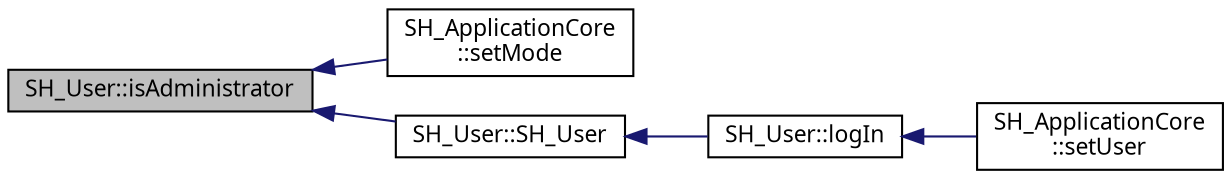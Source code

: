 digraph "SH_User::isAdministrator"
{
 // INTERACTIVE_SVG=YES
  bgcolor="transparent";
  edge [fontname="Verdana",fontsize="11",labelfontname="Verdana",labelfontsize="11"];
  node [fontname="Verdana",fontsize="11",shape=record];
  rankdir="LR";
  Node1 [label="SH_User::isAdministrator",height=0.2,width=0.4,color="black", fillcolor="grey75", style="filled" fontcolor="black"];
  Node1 -> Node2 [dir="back",color="midnightblue",fontsize="11",style="solid",fontname="Verdana"];
  Node2 [label="SH_ApplicationCore\l::setMode",height=0.2,width=0.4,color="black",URL="$classSH__ApplicationCore.html#aeb87d289ccc9c8209928f23cf8a02ead"];
  Node1 -> Node3 [dir="back",color="midnightblue",fontsize="11",style="solid",fontname="Verdana"];
  Node3 [label="SH_User::SH_User",height=0.2,width=0.4,color="black",URL="$classSH__User.html#a96c0ebb3f11c1654935aaecb92295724"];
  Node3 -> Node4 [dir="back",color="midnightblue",fontsize="11",style="solid",fontname="Verdana"];
  Node4 [label="SH_User::logIn",height=0.2,width=0.4,color="black",URL="$classSH__User.html#ad83af309786cb1ed5dbbd2cdca195c30"];
  Node4 -> Node5 [dir="back",color="midnightblue",fontsize="11",style="solid",fontname="Verdana"];
  Node5 [label="SH_ApplicationCore\l::setUser",height=0.2,width=0.4,color="black",URL="$classSH__ApplicationCore.html#a83d2df40550a95586e70a08833dc5e5f"];
}
